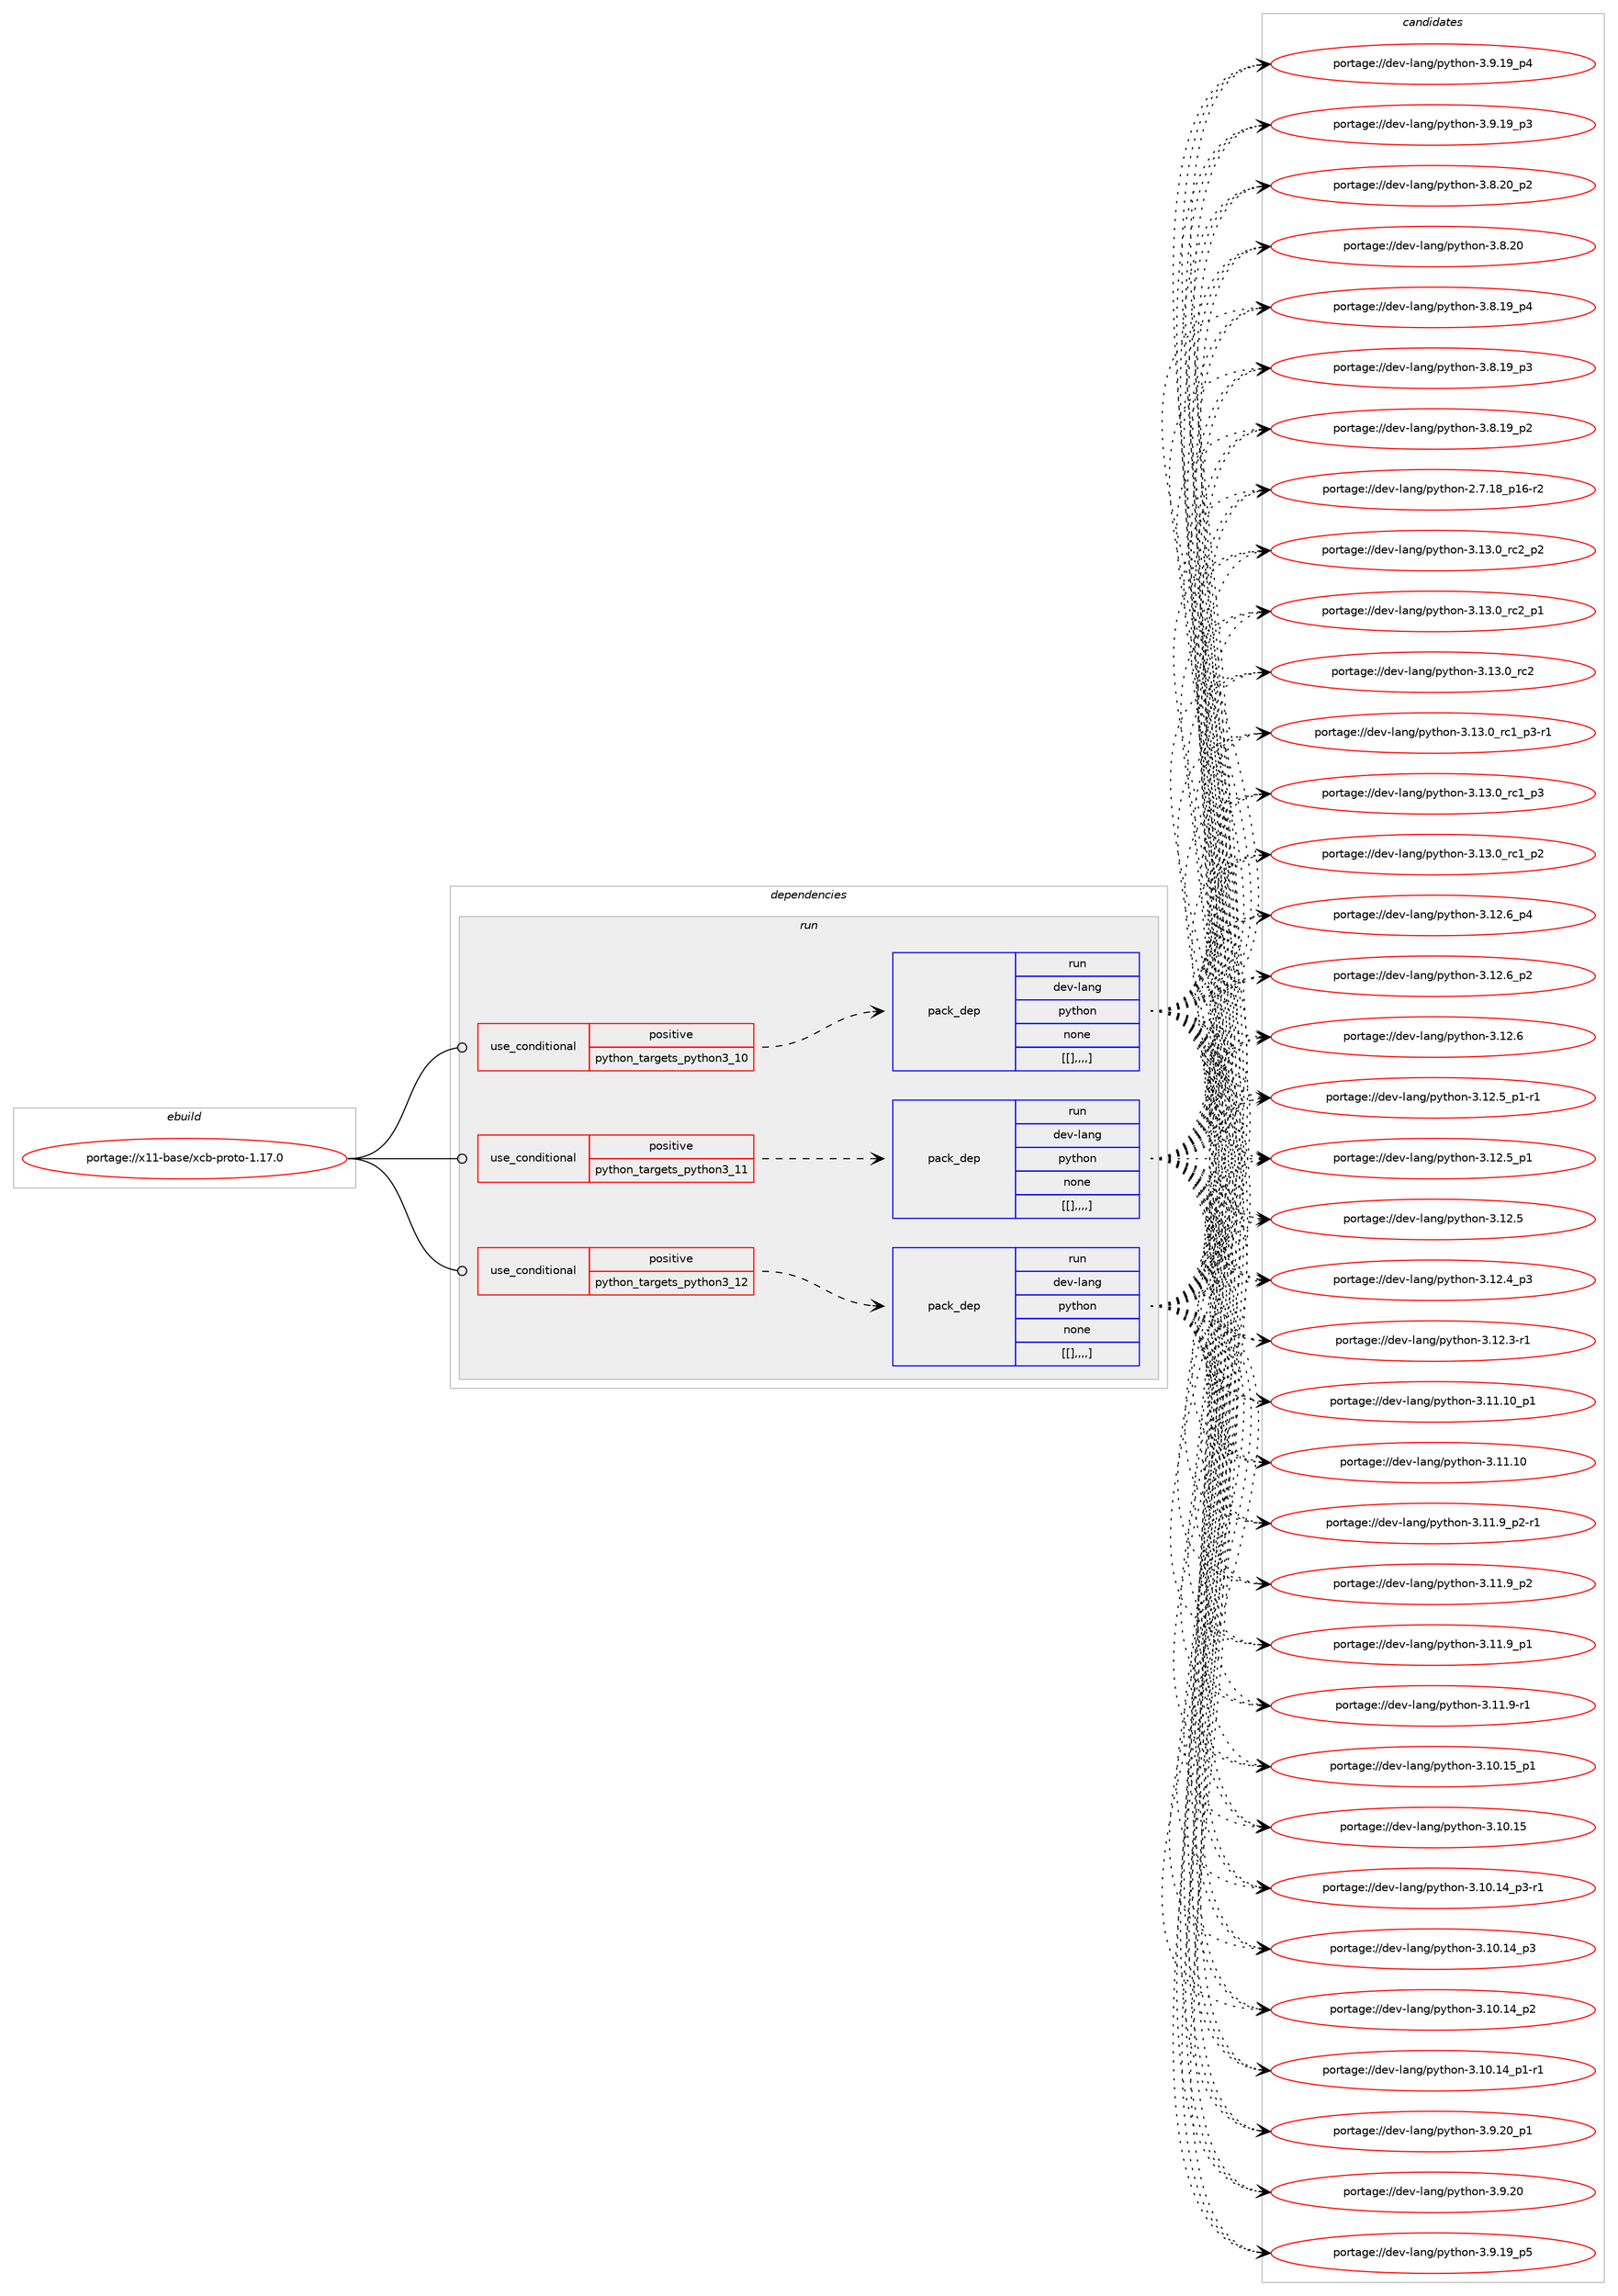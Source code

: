 digraph prolog {

# *************
# Graph options
# *************

newrank=true;
concentrate=true;
compound=true;
graph [rankdir=LR,fontname=Helvetica,fontsize=10,ranksep=1.5];#, ranksep=2.5, nodesep=0.2];
edge  [arrowhead=vee];
node  [fontname=Helvetica,fontsize=10];

# **********
# The ebuild
# **********

subgraph cluster_leftcol {
color=gray;
label=<<i>ebuild</i>>;
id [label="portage://x11-base/xcb-proto-1.17.0", color=red, width=4, href="../x11-base/xcb-proto-1.17.0.svg"];
}

# ****************
# The dependencies
# ****************

subgraph cluster_midcol {
color=gray;
label=<<i>dependencies</i>>;
subgraph cluster_compile {
fillcolor="#eeeeee";
style=filled;
label=<<i>compile</i>>;
}
subgraph cluster_compileandrun {
fillcolor="#eeeeee";
style=filled;
label=<<i>compile and run</i>>;
}
subgraph cluster_run {
fillcolor="#eeeeee";
style=filled;
label=<<i>run</i>>;
subgraph cond11062 {
dependency30624 [label=<<TABLE BORDER="0" CELLBORDER="1" CELLSPACING="0" CELLPADDING="4"><TR><TD ROWSPAN="3" CELLPADDING="10">use_conditional</TD></TR><TR><TD>positive</TD></TR><TR><TD>python_targets_python3_10</TD></TR></TABLE>>, shape=none, color=red];
subgraph pack19341 {
dependency30625 [label=<<TABLE BORDER="0" CELLBORDER="1" CELLSPACING="0" CELLPADDING="4" WIDTH="220"><TR><TD ROWSPAN="6" CELLPADDING="30">pack_dep</TD></TR><TR><TD WIDTH="110">run</TD></TR><TR><TD>dev-lang</TD></TR><TR><TD>python</TD></TR><TR><TD>none</TD></TR><TR><TD>[[],,,,]</TD></TR></TABLE>>, shape=none, color=blue];
}
dependency30624:e -> dependency30625:w [weight=20,style="dashed",arrowhead="vee"];
}
id:e -> dependency30624:w [weight=20,style="solid",arrowhead="odot"];
subgraph cond11063 {
dependency30626 [label=<<TABLE BORDER="0" CELLBORDER="1" CELLSPACING="0" CELLPADDING="4"><TR><TD ROWSPAN="3" CELLPADDING="10">use_conditional</TD></TR><TR><TD>positive</TD></TR><TR><TD>python_targets_python3_11</TD></TR></TABLE>>, shape=none, color=red];
subgraph pack19342 {
dependency30627 [label=<<TABLE BORDER="0" CELLBORDER="1" CELLSPACING="0" CELLPADDING="4" WIDTH="220"><TR><TD ROWSPAN="6" CELLPADDING="30">pack_dep</TD></TR><TR><TD WIDTH="110">run</TD></TR><TR><TD>dev-lang</TD></TR><TR><TD>python</TD></TR><TR><TD>none</TD></TR><TR><TD>[[],,,,]</TD></TR></TABLE>>, shape=none, color=blue];
}
dependency30626:e -> dependency30627:w [weight=20,style="dashed",arrowhead="vee"];
}
id:e -> dependency30626:w [weight=20,style="solid",arrowhead="odot"];
subgraph cond11064 {
dependency30628 [label=<<TABLE BORDER="0" CELLBORDER="1" CELLSPACING="0" CELLPADDING="4"><TR><TD ROWSPAN="3" CELLPADDING="10">use_conditional</TD></TR><TR><TD>positive</TD></TR><TR><TD>python_targets_python3_12</TD></TR></TABLE>>, shape=none, color=red];
subgraph pack19343 {
dependency30629 [label=<<TABLE BORDER="0" CELLBORDER="1" CELLSPACING="0" CELLPADDING="4" WIDTH="220"><TR><TD ROWSPAN="6" CELLPADDING="30">pack_dep</TD></TR><TR><TD WIDTH="110">run</TD></TR><TR><TD>dev-lang</TD></TR><TR><TD>python</TD></TR><TR><TD>none</TD></TR><TR><TD>[[],,,,]</TD></TR></TABLE>>, shape=none, color=blue];
}
dependency30628:e -> dependency30629:w [weight=20,style="dashed",arrowhead="vee"];
}
id:e -> dependency30628:w [weight=20,style="solid",arrowhead="odot"];
}
}

# **************
# The candidates
# **************

subgraph cluster_choices {
rank=same;
color=gray;
label=<<i>candidates</i>>;

subgraph choice19341 {
color=black;
nodesep=1;
choice100101118451089711010347112121116104111110455146495146489511499509511250 [label="portage://dev-lang/python-3.13.0_rc2_p2", color=red, width=4,href="../dev-lang/python-3.13.0_rc2_p2.svg"];
choice100101118451089711010347112121116104111110455146495146489511499509511249 [label="portage://dev-lang/python-3.13.0_rc2_p1", color=red, width=4,href="../dev-lang/python-3.13.0_rc2_p1.svg"];
choice10010111845108971101034711212111610411111045514649514648951149950 [label="portage://dev-lang/python-3.13.0_rc2", color=red, width=4,href="../dev-lang/python-3.13.0_rc2.svg"];
choice1001011184510897110103471121211161041111104551464951464895114994995112514511449 [label="portage://dev-lang/python-3.13.0_rc1_p3-r1", color=red, width=4,href="../dev-lang/python-3.13.0_rc1_p3-r1.svg"];
choice100101118451089711010347112121116104111110455146495146489511499499511251 [label="portage://dev-lang/python-3.13.0_rc1_p3", color=red, width=4,href="../dev-lang/python-3.13.0_rc1_p3.svg"];
choice100101118451089711010347112121116104111110455146495146489511499499511250 [label="portage://dev-lang/python-3.13.0_rc1_p2", color=red, width=4,href="../dev-lang/python-3.13.0_rc1_p2.svg"];
choice100101118451089711010347112121116104111110455146495046549511252 [label="portage://dev-lang/python-3.12.6_p4", color=red, width=4,href="../dev-lang/python-3.12.6_p4.svg"];
choice100101118451089711010347112121116104111110455146495046549511250 [label="portage://dev-lang/python-3.12.6_p2", color=red, width=4,href="../dev-lang/python-3.12.6_p2.svg"];
choice10010111845108971101034711212111610411111045514649504654 [label="portage://dev-lang/python-3.12.6", color=red, width=4,href="../dev-lang/python-3.12.6.svg"];
choice1001011184510897110103471121211161041111104551464950465395112494511449 [label="portage://dev-lang/python-3.12.5_p1-r1", color=red, width=4,href="../dev-lang/python-3.12.5_p1-r1.svg"];
choice100101118451089711010347112121116104111110455146495046539511249 [label="portage://dev-lang/python-3.12.5_p1", color=red, width=4,href="../dev-lang/python-3.12.5_p1.svg"];
choice10010111845108971101034711212111610411111045514649504653 [label="portage://dev-lang/python-3.12.5", color=red, width=4,href="../dev-lang/python-3.12.5.svg"];
choice100101118451089711010347112121116104111110455146495046529511251 [label="portage://dev-lang/python-3.12.4_p3", color=red, width=4,href="../dev-lang/python-3.12.4_p3.svg"];
choice100101118451089711010347112121116104111110455146495046514511449 [label="portage://dev-lang/python-3.12.3-r1", color=red, width=4,href="../dev-lang/python-3.12.3-r1.svg"];
choice10010111845108971101034711212111610411111045514649494649489511249 [label="portage://dev-lang/python-3.11.10_p1", color=red, width=4,href="../dev-lang/python-3.11.10_p1.svg"];
choice1001011184510897110103471121211161041111104551464949464948 [label="portage://dev-lang/python-3.11.10", color=red, width=4,href="../dev-lang/python-3.11.10.svg"];
choice1001011184510897110103471121211161041111104551464949465795112504511449 [label="portage://dev-lang/python-3.11.9_p2-r1", color=red, width=4,href="../dev-lang/python-3.11.9_p2-r1.svg"];
choice100101118451089711010347112121116104111110455146494946579511250 [label="portage://dev-lang/python-3.11.9_p2", color=red, width=4,href="../dev-lang/python-3.11.9_p2.svg"];
choice100101118451089711010347112121116104111110455146494946579511249 [label="portage://dev-lang/python-3.11.9_p1", color=red, width=4,href="../dev-lang/python-3.11.9_p1.svg"];
choice100101118451089711010347112121116104111110455146494946574511449 [label="portage://dev-lang/python-3.11.9-r1", color=red, width=4,href="../dev-lang/python-3.11.9-r1.svg"];
choice10010111845108971101034711212111610411111045514649484649539511249 [label="portage://dev-lang/python-3.10.15_p1", color=red, width=4,href="../dev-lang/python-3.10.15_p1.svg"];
choice1001011184510897110103471121211161041111104551464948464953 [label="portage://dev-lang/python-3.10.15", color=red, width=4,href="../dev-lang/python-3.10.15.svg"];
choice100101118451089711010347112121116104111110455146494846495295112514511449 [label="portage://dev-lang/python-3.10.14_p3-r1", color=red, width=4,href="../dev-lang/python-3.10.14_p3-r1.svg"];
choice10010111845108971101034711212111610411111045514649484649529511251 [label="portage://dev-lang/python-3.10.14_p3", color=red, width=4,href="../dev-lang/python-3.10.14_p3.svg"];
choice10010111845108971101034711212111610411111045514649484649529511250 [label="portage://dev-lang/python-3.10.14_p2", color=red, width=4,href="../dev-lang/python-3.10.14_p2.svg"];
choice100101118451089711010347112121116104111110455146494846495295112494511449 [label="portage://dev-lang/python-3.10.14_p1-r1", color=red, width=4,href="../dev-lang/python-3.10.14_p1-r1.svg"];
choice100101118451089711010347112121116104111110455146574650489511249 [label="portage://dev-lang/python-3.9.20_p1", color=red, width=4,href="../dev-lang/python-3.9.20_p1.svg"];
choice10010111845108971101034711212111610411111045514657465048 [label="portage://dev-lang/python-3.9.20", color=red, width=4,href="../dev-lang/python-3.9.20.svg"];
choice100101118451089711010347112121116104111110455146574649579511253 [label="portage://dev-lang/python-3.9.19_p5", color=red, width=4,href="../dev-lang/python-3.9.19_p5.svg"];
choice100101118451089711010347112121116104111110455146574649579511252 [label="portage://dev-lang/python-3.9.19_p4", color=red, width=4,href="../dev-lang/python-3.9.19_p4.svg"];
choice100101118451089711010347112121116104111110455146574649579511251 [label="portage://dev-lang/python-3.9.19_p3", color=red, width=4,href="../dev-lang/python-3.9.19_p3.svg"];
choice100101118451089711010347112121116104111110455146564650489511250 [label="portage://dev-lang/python-3.8.20_p2", color=red, width=4,href="../dev-lang/python-3.8.20_p2.svg"];
choice10010111845108971101034711212111610411111045514656465048 [label="portage://dev-lang/python-3.8.20", color=red, width=4,href="../dev-lang/python-3.8.20.svg"];
choice100101118451089711010347112121116104111110455146564649579511252 [label="portage://dev-lang/python-3.8.19_p4", color=red, width=4,href="../dev-lang/python-3.8.19_p4.svg"];
choice100101118451089711010347112121116104111110455146564649579511251 [label="portage://dev-lang/python-3.8.19_p3", color=red, width=4,href="../dev-lang/python-3.8.19_p3.svg"];
choice100101118451089711010347112121116104111110455146564649579511250 [label="portage://dev-lang/python-3.8.19_p2", color=red, width=4,href="../dev-lang/python-3.8.19_p2.svg"];
choice100101118451089711010347112121116104111110455046554649569511249544511450 [label="portage://dev-lang/python-2.7.18_p16-r2", color=red, width=4,href="../dev-lang/python-2.7.18_p16-r2.svg"];
dependency30625:e -> choice100101118451089711010347112121116104111110455146495146489511499509511250:w [style=dotted,weight="100"];
dependency30625:e -> choice100101118451089711010347112121116104111110455146495146489511499509511249:w [style=dotted,weight="100"];
dependency30625:e -> choice10010111845108971101034711212111610411111045514649514648951149950:w [style=dotted,weight="100"];
dependency30625:e -> choice1001011184510897110103471121211161041111104551464951464895114994995112514511449:w [style=dotted,weight="100"];
dependency30625:e -> choice100101118451089711010347112121116104111110455146495146489511499499511251:w [style=dotted,weight="100"];
dependency30625:e -> choice100101118451089711010347112121116104111110455146495146489511499499511250:w [style=dotted,weight="100"];
dependency30625:e -> choice100101118451089711010347112121116104111110455146495046549511252:w [style=dotted,weight="100"];
dependency30625:e -> choice100101118451089711010347112121116104111110455146495046549511250:w [style=dotted,weight="100"];
dependency30625:e -> choice10010111845108971101034711212111610411111045514649504654:w [style=dotted,weight="100"];
dependency30625:e -> choice1001011184510897110103471121211161041111104551464950465395112494511449:w [style=dotted,weight="100"];
dependency30625:e -> choice100101118451089711010347112121116104111110455146495046539511249:w [style=dotted,weight="100"];
dependency30625:e -> choice10010111845108971101034711212111610411111045514649504653:w [style=dotted,weight="100"];
dependency30625:e -> choice100101118451089711010347112121116104111110455146495046529511251:w [style=dotted,weight="100"];
dependency30625:e -> choice100101118451089711010347112121116104111110455146495046514511449:w [style=dotted,weight="100"];
dependency30625:e -> choice10010111845108971101034711212111610411111045514649494649489511249:w [style=dotted,weight="100"];
dependency30625:e -> choice1001011184510897110103471121211161041111104551464949464948:w [style=dotted,weight="100"];
dependency30625:e -> choice1001011184510897110103471121211161041111104551464949465795112504511449:w [style=dotted,weight="100"];
dependency30625:e -> choice100101118451089711010347112121116104111110455146494946579511250:w [style=dotted,weight="100"];
dependency30625:e -> choice100101118451089711010347112121116104111110455146494946579511249:w [style=dotted,weight="100"];
dependency30625:e -> choice100101118451089711010347112121116104111110455146494946574511449:w [style=dotted,weight="100"];
dependency30625:e -> choice10010111845108971101034711212111610411111045514649484649539511249:w [style=dotted,weight="100"];
dependency30625:e -> choice1001011184510897110103471121211161041111104551464948464953:w [style=dotted,weight="100"];
dependency30625:e -> choice100101118451089711010347112121116104111110455146494846495295112514511449:w [style=dotted,weight="100"];
dependency30625:e -> choice10010111845108971101034711212111610411111045514649484649529511251:w [style=dotted,weight="100"];
dependency30625:e -> choice10010111845108971101034711212111610411111045514649484649529511250:w [style=dotted,weight="100"];
dependency30625:e -> choice100101118451089711010347112121116104111110455146494846495295112494511449:w [style=dotted,weight="100"];
dependency30625:e -> choice100101118451089711010347112121116104111110455146574650489511249:w [style=dotted,weight="100"];
dependency30625:e -> choice10010111845108971101034711212111610411111045514657465048:w [style=dotted,weight="100"];
dependency30625:e -> choice100101118451089711010347112121116104111110455146574649579511253:w [style=dotted,weight="100"];
dependency30625:e -> choice100101118451089711010347112121116104111110455146574649579511252:w [style=dotted,weight="100"];
dependency30625:e -> choice100101118451089711010347112121116104111110455146574649579511251:w [style=dotted,weight="100"];
dependency30625:e -> choice100101118451089711010347112121116104111110455146564650489511250:w [style=dotted,weight="100"];
dependency30625:e -> choice10010111845108971101034711212111610411111045514656465048:w [style=dotted,weight="100"];
dependency30625:e -> choice100101118451089711010347112121116104111110455146564649579511252:w [style=dotted,weight="100"];
dependency30625:e -> choice100101118451089711010347112121116104111110455146564649579511251:w [style=dotted,weight="100"];
dependency30625:e -> choice100101118451089711010347112121116104111110455146564649579511250:w [style=dotted,weight="100"];
dependency30625:e -> choice100101118451089711010347112121116104111110455046554649569511249544511450:w [style=dotted,weight="100"];
}
subgraph choice19342 {
color=black;
nodesep=1;
choice100101118451089711010347112121116104111110455146495146489511499509511250 [label="portage://dev-lang/python-3.13.0_rc2_p2", color=red, width=4,href="../dev-lang/python-3.13.0_rc2_p2.svg"];
choice100101118451089711010347112121116104111110455146495146489511499509511249 [label="portage://dev-lang/python-3.13.0_rc2_p1", color=red, width=4,href="../dev-lang/python-3.13.0_rc2_p1.svg"];
choice10010111845108971101034711212111610411111045514649514648951149950 [label="portage://dev-lang/python-3.13.0_rc2", color=red, width=4,href="../dev-lang/python-3.13.0_rc2.svg"];
choice1001011184510897110103471121211161041111104551464951464895114994995112514511449 [label="portage://dev-lang/python-3.13.0_rc1_p3-r1", color=red, width=4,href="../dev-lang/python-3.13.0_rc1_p3-r1.svg"];
choice100101118451089711010347112121116104111110455146495146489511499499511251 [label="portage://dev-lang/python-3.13.0_rc1_p3", color=red, width=4,href="../dev-lang/python-3.13.0_rc1_p3.svg"];
choice100101118451089711010347112121116104111110455146495146489511499499511250 [label="portage://dev-lang/python-3.13.0_rc1_p2", color=red, width=4,href="../dev-lang/python-3.13.0_rc1_p2.svg"];
choice100101118451089711010347112121116104111110455146495046549511252 [label="portage://dev-lang/python-3.12.6_p4", color=red, width=4,href="../dev-lang/python-3.12.6_p4.svg"];
choice100101118451089711010347112121116104111110455146495046549511250 [label="portage://dev-lang/python-3.12.6_p2", color=red, width=4,href="../dev-lang/python-3.12.6_p2.svg"];
choice10010111845108971101034711212111610411111045514649504654 [label="portage://dev-lang/python-3.12.6", color=red, width=4,href="../dev-lang/python-3.12.6.svg"];
choice1001011184510897110103471121211161041111104551464950465395112494511449 [label="portage://dev-lang/python-3.12.5_p1-r1", color=red, width=4,href="../dev-lang/python-3.12.5_p1-r1.svg"];
choice100101118451089711010347112121116104111110455146495046539511249 [label="portage://dev-lang/python-3.12.5_p1", color=red, width=4,href="../dev-lang/python-3.12.5_p1.svg"];
choice10010111845108971101034711212111610411111045514649504653 [label="portage://dev-lang/python-3.12.5", color=red, width=4,href="../dev-lang/python-3.12.5.svg"];
choice100101118451089711010347112121116104111110455146495046529511251 [label="portage://dev-lang/python-3.12.4_p3", color=red, width=4,href="../dev-lang/python-3.12.4_p3.svg"];
choice100101118451089711010347112121116104111110455146495046514511449 [label="portage://dev-lang/python-3.12.3-r1", color=red, width=4,href="../dev-lang/python-3.12.3-r1.svg"];
choice10010111845108971101034711212111610411111045514649494649489511249 [label="portage://dev-lang/python-3.11.10_p1", color=red, width=4,href="../dev-lang/python-3.11.10_p1.svg"];
choice1001011184510897110103471121211161041111104551464949464948 [label="portage://dev-lang/python-3.11.10", color=red, width=4,href="../dev-lang/python-3.11.10.svg"];
choice1001011184510897110103471121211161041111104551464949465795112504511449 [label="portage://dev-lang/python-3.11.9_p2-r1", color=red, width=4,href="../dev-lang/python-3.11.9_p2-r1.svg"];
choice100101118451089711010347112121116104111110455146494946579511250 [label="portage://dev-lang/python-3.11.9_p2", color=red, width=4,href="../dev-lang/python-3.11.9_p2.svg"];
choice100101118451089711010347112121116104111110455146494946579511249 [label="portage://dev-lang/python-3.11.9_p1", color=red, width=4,href="../dev-lang/python-3.11.9_p1.svg"];
choice100101118451089711010347112121116104111110455146494946574511449 [label="portage://dev-lang/python-3.11.9-r1", color=red, width=4,href="../dev-lang/python-3.11.9-r1.svg"];
choice10010111845108971101034711212111610411111045514649484649539511249 [label="portage://dev-lang/python-3.10.15_p1", color=red, width=4,href="../dev-lang/python-3.10.15_p1.svg"];
choice1001011184510897110103471121211161041111104551464948464953 [label="portage://dev-lang/python-3.10.15", color=red, width=4,href="../dev-lang/python-3.10.15.svg"];
choice100101118451089711010347112121116104111110455146494846495295112514511449 [label="portage://dev-lang/python-3.10.14_p3-r1", color=red, width=4,href="../dev-lang/python-3.10.14_p3-r1.svg"];
choice10010111845108971101034711212111610411111045514649484649529511251 [label="portage://dev-lang/python-3.10.14_p3", color=red, width=4,href="../dev-lang/python-3.10.14_p3.svg"];
choice10010111845108971101034711212111610411111045514649484649529511250 [label="portage://dev-lang/python-3.10.14_p2", color=red, width=4,href="../dev-lang/python-3.10.14_p2.svg"];
choice100101118451089711010347112121116104111110455146494846495295112494511449 [label="portage://dev-lang/python-3.10.14_p1-r1", color=red, width=4,href="../dev-lang/python-3.10.14_p1-r1.svg"];
choice100101118451089711010347112121116104111110455146574650489511249 [label="portage://dev-lang/python-3.9.20_p1", color=red, width=4,href="../dev-lang/python-3.9.20_p1.svg"];
choice10010111845108971101034711212111610411111045514657465048 [label="portage://dev-lang/python-3.9.20", color=red, width=4,href="../dev-lang/python-3.9.20.svg"];
choice100101118451089711010347112121116104111110455146574649579511253 [label="portage://dev-lang/python-3.9.19_p5", color=red, width=4,href="../dev-lang/python-3.9.19_p5.svg"];
choice100101118451089711010347112121116104111110455146574649579511252 [label="portage://dev-lang/python-3.9.19_p4", color=red, width=4,href="../dev-lang/python-3.9.19_p4.svg"];
choice100101118451089711010347112121116104111110455146574649579511251 [label="portage://dev-lang/python-3.9.19_p3", color=red, width=4,href="../dev-lang/python-3.9.19_p3.svg"];
choice100101118451089711010347112121116104111110455146564650489511250 [label="portage://dev-lang/python-3.8.20_p2", color=red, width=4,href="../dev-lang/python-3.8.20_p2.svg"];
choice10010111845108971101034711212111610411111045514656465048 [label="portage://dev-lang/python-3.8.20", color=red, width=4,href="../dev-lang/python-3.8.20.svg"];
choice100101118451089711010347112121116104111110455146564649579511252 [label="portage://dev-lang/python-3.8.19_p4", color=red, width=4,href="../dev-lang/python-3.8.19_p4.svg"];
choice100101118451089711010347112121116104111110455146564649579511251 [label="portage://dev-lang/python-3.8.19_p3", color=red, width=4,href="../dev-lang/python-3.8.19_p3.svg"];
choice100101118451089711010347112121116104111110455146564649579511250 [label="portage://dev-lang/python-3.8.19_p2", color=red, width=4,href="../dev-lang/python-3.8.19_p2.svg"];
choice100101118451089711010347112121116104111110455046554649569511249544511450 [label="portage://dev-lang/python-2.7.18_p16-r2", color=red, width=4,href="../dev-lang/python-2.7.18_p16-r2.svg"];
dependency30627:e -> choice100101118451089711010347112121116104111110455146495146489511499509511250:w [style=dotted,weight="100"];
dependency30627:e -> choice100101118451089711010347112121116104111110455146495146489511499509511249:w [style=dotted,weight="100"];
dependency30627:e -> choice10010111845108971101034711212111610411111045514649514648951149950:w [style=dotted,weight="100"];
dependency30627:e -> choice1001011184510897110103471121211161041111104551464951464895114994995112514511449:w [style=dotted,weight="100"];
dependency30627:e -> choice100101118451089711010347112121116104111110455146495146489511499499511251:w [style=dotted,weight="100"];
dependency30627:e -> choice100101118451089711010347112121116104111110455146495146489511499499511250:w [style=dotted,weight="100"];
dependency30627:e -> choice100101118451089711010347112121116104111110455146495046549511252:w [style=dotted,weight="100"];
dependency30627:e -> choice100101118451089711010347112121116104111110455146495046549511250:w [style=dotted,weight="100"];
dependency30627:e -> choice10010111845108971101034711212111610411111045514649504654:w [style=dotted,weight="100"];
dependency30627:e -> choice1001011184510897110103471121211161041111104551464950465395112494511449:w [style=dotted,weight="100"];
dependency30627:e -> choice100101118451089711010347112121116104111110455146495046539511249:w [style=dotted,weight="100"];
dependency30627:e -> choice10010111845108971101034711212111610411111045514649504653:w [style=dotted,weight="100"];
dependency30627:e -> choice100101118451089711010347112121116104111110455146495046529511251:w [style=dotted,weight="100"];
dependency30627:e -> choice100101118451089711010347112121116104111110455146495046514511449:w [style=dotted,weight="100"];
dependency30627:e -> choice10010111845108971101034711212111610411111045514649494649489511249:w [style=dotted,weight="100"];
dependency30627:e -> choice1001011184510897110103471121211161041111104551464949464948:w [style=dotted,weight="100"];
dependency30627:e -> choice1001011184510897110103471121211161041111104551464949465795112504511449:w [style=dotted,weight="100"];
dependency30627:e -> choice100101118451089711010347112121116104111110455146494946579511250:w [style=dotted,weight="100"];
dependency30627:e -> choice100101118451089711010347112121116104111110455146494946579511249:w [style=dotted,weight="100"];
dependency30627:e -> choice100101118451089711010347112121116104111110455146494946574511449:w [style=dotted,weight="100"];
dependency30627:e -> choice10010111845108971101034711212111610411111045514649484649539511249:w [style=dotted,weight="100"];
dependency30627:e -> choice1001011184510897110103471121211161041111104551464948464953:w [style=dotted,weight="100"];
dependency30627:e -> choice100101118451089711010347112121116104111110455146494846495295112514511449:w [style=dotted,weight="100"];
dependency30627:e -> choice10010111845108971101034711212111610411111045514649484649529511251:w [style=dotted,weight="100"];
dependency30627:e -> choice10010111845108971101034711212111610411111045514649484649529511250:w [style=dotted,weight="100"];
dependency30627:e -> choice100101118451089711010347112121116104111110455146494846495295112494511449:w [style=dotted,weight="100"];
dependency30627:e -> choice100101118451089711010347112121116104111110455146574650489511249:w [style=dotted,weight="100"];
dependency30627:e -> choice10010111845108971101034711212111610411111045514657465048:w [style=dotted,weight="100"];
dependency30627:e -> choice100101118451089711010347112121116104111110455146574649579511253:w [style=dotted,weight="100"];
dependency30627:e -> choice100101118451089711010347112121116104111110455146574649579511252:w [style=dotted,weight="100"];
dependency30627:e -> choice100101118451089711010347112121116104111110455146574649579511251:w [style=dotted,weight="100"];
dependency30627:e -> choice100101118451089711010347112121116104111110455146564650489511250:w [style=dotted,weight="100"];
dependency30627:e -> choice10010111845108971101034711212111610411111045514656465048:w [style=dotted,weight="100"];
dependency30627:e -> choice100101118451089711010347112121116104111110455146564649579511252:w [style=dotted,weight="100"];
dependency30627:e -> choice100101118451089711010347112121116104111110455146564649579511251:w [style=dotted,weight="100"];
dependency30627:e -> choice100101118451089711010347112121116104111110455146564649579511250:w [style=dotted,weight="100"];
dependency30627:e -> choice100101118451089711010347112121116104111110455046554649569511249544511450:w [style=dotted,weight="100"];
}
subgraph choice19343 {
color=black;
nodesep=1;
choice100101118451089711010347112121116104111110455146495146489511499509511250 [label="portage://dev-lang/python-3.13.0_rc2_p2", color=red, width=4,href="../dev-lang/python-3.13.0_rc2_p2.svg"];
choice100101118451089711010347112121116104111110455146495146489511499509511249 [label="portage://dev-lang/python-3.13.0_rc2_p1", color=red, width=4,href="../dev-lang/python-3.13.0_rc2_p1.svg"];
choice10010111845108971101034711212111610411111045514649514648951149950 [label="portage://dev-lang/python-3.13.0_rc2", color=red, width=4,href="../dev-lang/python-3.13.0_rc2.svg"];
choice1001011184510897110103471121211161041111104551464951464895114994995112514511449 [label="portage://dev-lang/python-3.13.0_rc1_p3-r1", color=red, width=4,href="../dev-lang/python-3.13.0_rc1_p3-r1.svg"];
choice100101118451089711010347112121116104111110455146495146489511499499511251 [label="portage://dev-lang/python-3.13.0_rc1_p3", color=red, width=4,href="../dev-lang/python-3.13.0_rc1_p3.svg"];
choice100101118451089711010347112121116104111110455146495146489511499499511250 [label="portage://dev-lang/python-3.13.0_rc1_p2", color=red, width=4,href="../dev-lang/python-3.13.0_rc1_p2.svg"];
choice100101118451089711010347112121116104111110455146495046549511252 [label="portage://dev-lang/python-3.12.6_p4", color=red, width=4,href="../dev-lang/python-3.12.6_p4.svg"];
choice100101118451089711010347112121116104111110455146495046549511250 [label="portage://dev-lang/python-3.12.6_p2", color=red, width=4,href="../dev-lang/python-3.12.6_p2.svg"];
choice10010111845108971101034711212111610411111045514649504654 [label="portage://dev-lang/python-3.12.6", color=red, width=4,href="../dev-lang/python-3.12.6.svg"];
choice1001011184510897110103471121211161041111104551464950465395112494511449 [label="portage://dev-lang/python-3.12.5_p1-r1", color=red, width=4,href="../dev-lang/python-3.12.5_p1-r1.svg"];
choice100101118451089711010347112121116104111110455146495046539511249 [label="portage://dev-lang/python-3.12.5_p1", color=red, width=4,href="../dev-lang/python-3.12.5_p1.svg"];
choice10010111845108971101034711212111610411111045514649504653 [label="portage://dev-lang/python-3.12.5", color=red, width=4,href="../dev-lang/python-3.12.5.svg"];
choice100101118451089711010347112121116104111110455146495046529511251 [label="portage://dev-lang/python-3.12.4_p3", color=red, width=4,href="../dev-lang/python-3.12.4_p3.svg"];
choice100101118451089711010347112121116104111110455146495046514511449 [label="portage://dev-lang/python-3.12.3-r1", color=red, width=4,href="../dev-lang/python-3.12.3-r1.svg"];
choice10010111845108971101034711212111610411111045514649494649489511249 [label="portage://dev-lang/python-3.11.10_p1", color=red, width=4,href="../dev-lang/python-3.11.10_p1.svg"];
choice1001011184510897110103471121211161041111104551464949464948 [label="portage://dev-lang/python-3.11.10", color=red, width=4,href="../dev-lang/python-3.11.10.svg"];
choice1001011184510897110103471121211161041111104551464949465795112504511449 [label="portage://dev-lang/python-3.11.9_p2-r1", color=red, width=4,href="../dev-lang/python-3.11.9_p2-r1.svg"];
choice100101118451089711010347112121116104111110455146494946579511250 [label="portage://dev-lang/python-3.11.9_p2", color=red, width=4,href="../dev-lang/python-3.11.9_p2.svg"];
choice100101118451089711010347112121116104111110455146494946579511249 [label="portage://dev-lang/python-3.11.9_p1", color=red, width=4,href="../dev-lang/python-3.11.9_p1.svg"];
choice100101118451089711010347112121116104111110455146494946574511449 [label="portage://dev-lang/python-3.11.9-r1", color=red, width=4,href="../dev-lang/python-3.11.9-r1.svg"];
choice10010111845108971101034711212111610411111045514649484649539511249 [label="portage://dev-lang/python-3.10.15_p1", color=red, width=4,href="../dev-lang/python-3.10.15_p1.svg"];
choice1001011184510897110103471121211161041111104551464948464953 [label="portage://dev-lang/python-3.10.15", color=red, width=4,href="../dev-lang/python-3.10.15.svg"];
choice100101118451089711010347112121116104111110455146494846495295112514511449 [label="portage://dev-lang/python-3.10.14_p3-r1", color=red, width=4,href="../dev-lang/python-3.10.14_p3-r1.svg"];
choice10010111845108971101034711212111610411111045514649484649529511251 [label="portage://dev-lang/python-3.10.14_p3", color=red, width=4,href="../dev-lang/python-3.10.14_p3.svg"];
choice10010111845108971101034711212111610411111045514649484649529511250 [label="portage://dev-lang/python-3.10.14_p2", color=red, width=4,href="../dev-lang/python-3.10.14_p2.svg"];
choice100101118451089711010347112121116104111110455146494846495295112494511449 [label="portage://dev-lang/python-3.10.14_p1-r1", color=red, width=4,href="../dev-lang/python-3.10.14_p1-r1.svg"];
choice100101118451089711010347112121116104111110455146574650489511249 [label="portage://dev-lang/python-3.9.20_p1", color=red, width=4,href="../dev-lang/python-3.9.20_p1.svg"];
choice10010111845108971101034711212111610411111045514657465048 [label="portage://dev-lang/python-3.9.20", color=red, width=4,href="../dev-lang/python-3.9.20.svg"];
choice100101118451089711010347112121116104111110455146574649579511253 [label="portage://dev-lang/python-3.9.19_p5", color=red, width=4,href="../dev-lang/python-3.9.19_p5.svg"];
choice100101118451089711010347112121116104111110455146574649579511252 [label="portage://dev-lang/python-3.9.19_p4", color=red, width=4,href="../dev-lang/python-3.9.19_p4.svg"];
choice100101118451089711010347112121116104111110455146574649579511251 [label="portage://dev-lang/python-3.9.19_p3", color=red, width=4,href="../dev-lang/python-3.9.19_p3.svg"];
choice100101118451089711010347112121116104111110455146564650489511250 [label="portage://dev-lang/python-3.8.20_p2", color=red, width=4,href="../dev-lang/python-3.8.20_p2.svg"];
choice10010111845108971101034711212111610411111045514656465048 [label="portage://dev-lang/python-3.8.20", color=red, width=4,href="../dev-lang/python-3.8.20.svg"];
choice100101118451089711010347112121116104111110455146564649579511252 [label="portage://dev-lang/python-3.8.19_p4", color=red, width=4,href="../dev-lang/python-3.8.19_p4.svg"];
choice100101118451089711010347112121116104111110455146564649579511251 [label="portage://dev-lang/python-3.8.19_p3", color=red, width=4,href="../dev-lang/python-3.8.19_p3.svg"];
choice100101118451089711010347112121116104111110455146564649579511250 [label="portage://dev-lang/python-3.8.19_p2", color=red, width=4,href="../dev-lang/python-3.8.19_p2.svg"];
choice100101118451089711010347112121116104111110455046554649569511249544511450 [label="portage://dev-lang/python-2.7.18_p16-r2", color=red, width=4,href="../dev-lang/python-2.7.18_p16-r2.svg"];
dependency30629:e -> choice100101118451089711010347112121116104111110455146495146489511499509511250:w [style=dotted,weight="100"];
dependency30629:e -> choice100101118451089711010347112121116104111110455146495146489511499509511249:w [style=dotted,weight="100"];
dependency30629:e -> choice10010111845108971101034711212111610411111045514649514648951149950:w [style=dotted,weight="100"];
dependency30629:e -> choice1001011184510897110103471121211161041111104551464951464895114994995112514511449:w [style=dotted,weight="100"];
dependency30629:e -> choice100101118451089711010347112121116104111110455146495146489511499499511251:w [style=dotted,weight="100"];
dependency30629:e -> choice100101118451089711010347112121116104111110455146495146489511499499511250:w [style=dotted,weight="100"];
dependency30629:e -> choice100101118451089711010347112121116104111110455146495046549511252:w [style=dotted,weight="100"];
dependency30629:e -> choice100101118451089711010347112121116104111110455146495046549511250:w [style=dotted,weight="100"];
dependency30629:e -> choice10010111845108971101034711212111610411111045514649504654:w [style=dotted,weight="100"];
dependency30629:e -> choice1001011184510897110103471121211161041111104551464950465395112494511449:w [style=dotted,weight="100"];
dependency30629:e -> choice100101118451089711010347112121116104111110455146495046539511249:w [style=dotted,weight="100"];
dependency30629:e -> choice10010111845108971101034711212111610411111045514649504653:w [style=dotted,weight="100"];
dependency30629:e -> choice100101118451089711010347112121116104111110455146495046529511251:w [style=dotted,weight="100"];
dependency30629:e -> choice100101118451089711010347112121116104111110455146495046514511449:w [style=dotted,weight="100"];
dependency30629:e -> choice10010111845108971101034711212111610411111045514649494649489511249:w [style=dotted,weight="100"];
dependency30629:e -> choice1001011184510897110103471121211161041111104551464949464948:w [style=dotted,weight="100"];
dependency30629:e -> choice1001011184510897110103471121211161041111104551464949465795112504511449:w [style=dotted,weight="100"];
dependency30629:e -> choice100101118451089711010347112121116104111110455146494946579511250:w [style=dotted,weight="100"];
dependency30629:e -> choice100101118451089711010347112121116104111110455146494946579511249:w [style=dotted,weight="100"];
dependency30629:e -> choice100101118451089711010347112121116104111110455146494946574511449:w [style=dotted,weight="100"];
dependency30629:e -> choice10010111845108971101034711212111610411111045514649484649539511249:w [style=dotted,weight="100"];
dependency30629:e -> choice1001011184510897110103471121211161041111104551464948464953:w [style=dotted,weight="100"];
dependency30629:e -> choice100101118451089711010347112121116104111110455146494846495295112514511449:w [style=dotted,weight="100"];
dependency30629:e -> choice10010111845108971101034711212111610411111045514649484649529511251:w [style=dotted,weight="100"];
dependency30629:e -> choice10010111845108971101034711212111610411111045514649484649529511250:w [style=dotted,weight="100"];
dependency30629:e -> choice100101118451089711010347112121116104111110455146494846495295112494511449:w [style=dotted,weight="100"];
dependency30629:e -> choice100101118451089711010347112121116104111110455146574650489511249:w [style=dotted,weight="100"];
dependency30629:e -> choice10010111845108971101034711212111610411111045514657465048:w [style=dotted,weight="100"];
dependency30629:e -> choice100101118451089711010347112121116104111110455146574649579511253:w [style=dotted,weight="100"];
dependency30629:e -> choice100101118451089711010347112121116104111110455146574649579511252:w [style=dotted,weight="100"];
dependency30629:e -> choice100101118451089711010347112121116104111110455146574649579511251:w [style=dotted,weight="100"];
dependency30629:e -> choice100101118451089711010347112121116104111110455146564650489511250:w [style=dotted,weight="100"];
dependency30629:e -> choice10010111845108971101034711212111610411111045514656465048:w [style=dotted,weight="100"];
dependency30629:e -> choice100101118451089711010347112121116104111110455146564649579511252:w [style=dotted,weight="100"];
dependency30629:e -> choice100101118451089711010347112121116104111110455146564649579511251:w [style=dotted,weight="100"];
dependency30629:e -> choice100101118451089711010347112121116104111110455146564649579511250:w [style=dotted,weight="100"];
dependency30629:e -> choice100101118451089711010347112121116104111110455046554649569511249544511450:w [style=dotted,weight="100"];
}
}

}
